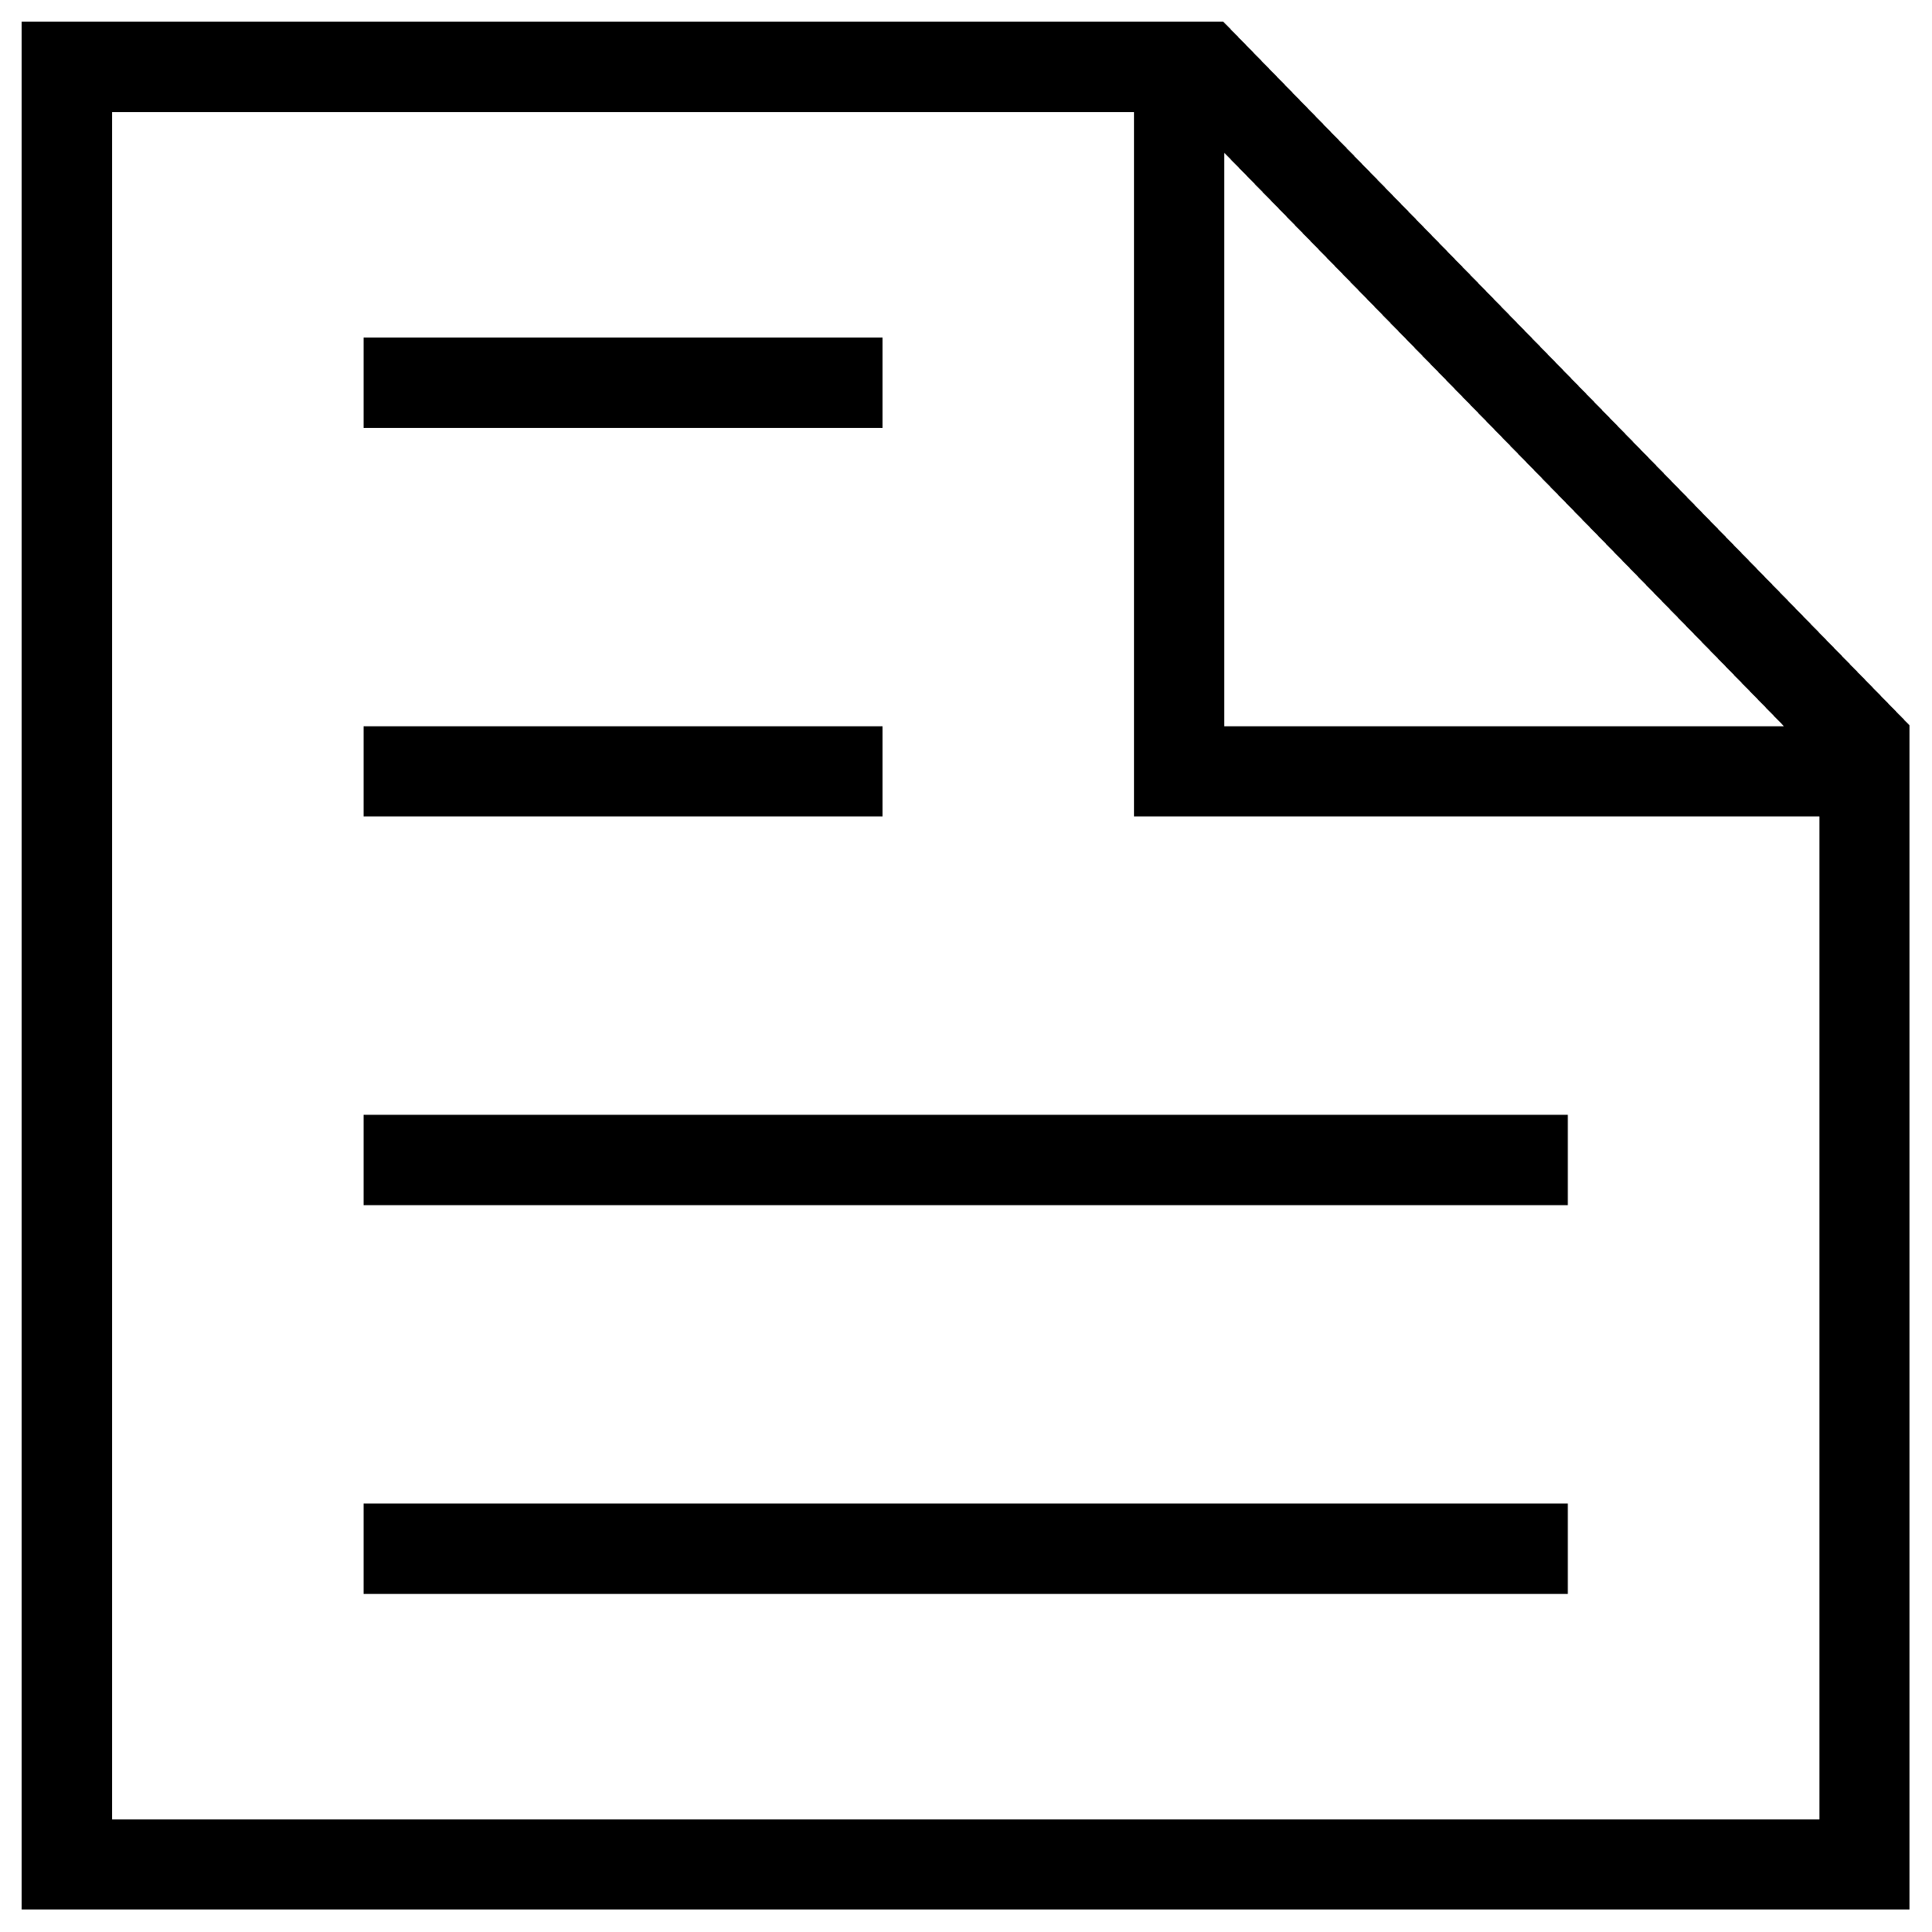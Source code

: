 


\begin{tikzpicture}[y=0.80pt, x=0.80pt, yscale=-1.0, xscale=1.0, inner sep=0pt, outer sep=0pt]
\begin{scope}[shift={(100.0,1667.0)},nonzero rule]
  \path[draw=.,fill=.,line width=1.600pt] (1258.0,0.0) --
    (172.0,0.0) -- (172.0,-1086.0) -- (863.0,-1086.0) --
    (1258.0,-681.0) -- (1258.0,0.0) -- cycle(1189.0,-680.0) --
    (863.0,-1014.0) -- (863.0,-680.0) -- (1189.0,-680.0) --
    cycle(1208.0,-50.0) -- (1208.0,-630.0) -- (813.0,-630.0) --
    (813.0,-1036.0) -- (222.0,-1036.0) -- (222.0,-50.0) --
    (1208.0,-50.0) -- cycle(666.0,-854.0) -- (369.0,-854.0) --
    (369.0,-904.0) -- (666.0,-904.0) -- (666.0,-854.0) --
    cycle(666.0,-630.0) -- (369.0,-630.0) -- (369.0,-680.0) --
    (666.0,-680.0) -- (666.0,-630.0) -- cycle(1061.0,-406.0) --
    (369.0,-406.0) -- (369.0,-456.0) -- (1061.0,-456.0) --
    (1061.0,-406.0) -- cycle(1061.0,-182.0) -- (369.0,-182.0) --
    (369.0,-232.0) -- (1061.0,-232.0) -- (1061.0,-182.0) --
    cycle;
\end{scope}

\end{tikzpicture}


